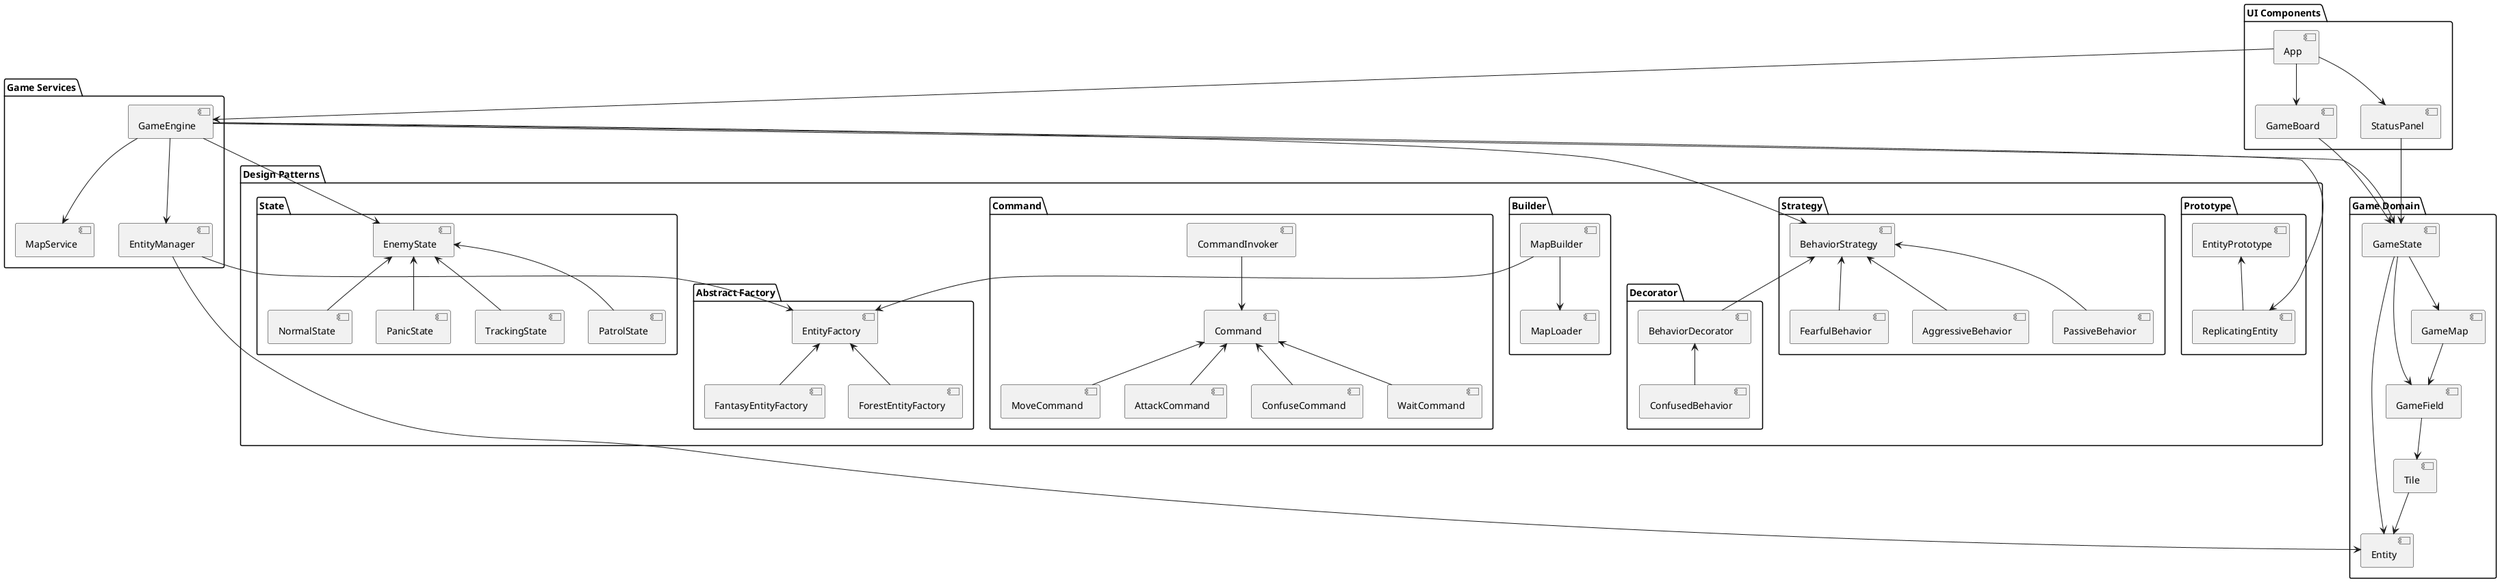 @startuml Component Diagram

package "Game Domain" {
  [Entity] as DOM_Entity
  [Tile] as DOM_Tile
  [GameField] as DOM_GameField
  [GameMap] as DOM_GameMap
  [GameState] as DOM_GameState
}

package "Game Services" {
  [MapService] as SRV_MapService
  [GameEngine] as SRV_GameEngine
  [EntityManager] as SRV_EntityManager
}

package "Design Patterns" {
  package "Strategy" {
    [BehaviorStrategy] as PAT_Strategy
    [AggressiveBehavior] as PAT_Aggressive
    [PassiveBehavior] as PAT_Passive
    [FearfulBehavior] as PAT_Fearful
  }
  
  package "Decorator" {
    [BehaviorDecorator] as PAT_Decorator
    [ConfusedBehavior] as PAT_ConfusedBehavior
  }
  
  package "Builder" {
    [MapLoader] as PAT_MapLoader
    [MapBuilder] as PAT_Builder
  }
  
  package "Abstract Factory" {
    [EntityFactory] as PAT_Factory
    [FantasyEntityFactory] as PAT_FantasyFactory
    [ForestEntityFactory] as PAT_ForestFactory
  }
  
  package "Prototype" {
    [EntityPrototype] as PAT_EntityPrototype
    [ReplicatingEntity] as PAT_ReplicatingEntity
  }
  
  package "Command" {
    [Command] as PAT_Command
    [MoveCommand] as PAT_MoveCommand
    [AttackCommand] as PAT_AttackCommand
    [ConfuseCommand] as PAT_ConfuseCommand
    [WaitCommand] as PAT_WaitCommand
    [CommandInvoker] as PAT_CommandInvoker
  }
  
  package "State" {
    [EnemyState] as PAT_EnemyState
    [NormalState] as PAT_NormalState
    [PanicState] as PAT_PanicState
    [TrackingState] as PAT_TrackingState
    [PatrolState] as PAT_PatrolState
  }
}

package "UI Components" {
  [GameBoard] as UI_GameBoard
  [StatusPanel] as UI_StatusPanel
  [App] as UI_App
}

' Domain relationships
DOM_GameMap --> DOM_GameField
DOM_GameField --> DOM_Tile
DOM_Tile --> DOM_Entity
DOM_GameState --> DOM_GameMap
DOM_GameState --> DOM_GameField
DOM_GameState --> DOM_Entity

' Service relationships
SRV_GameEngine --> SRV_MapService
SRV_GameEngine --> SRV_EntityManager
SRV_GameEngine --> DOM_GameState
SRV_GameEngine --> PAT_Strategy
SRV_GameEngine --> PAT_EnemyState
SRV_GameEngine --> PAT_ReplicatingEntity

SRV_EntityManager --> PAT_Factory
SRV_EntityManager --> DOM_Entity

' Pattern relationships
PAT_Strategy <-- PAT_Aggressive
PAT_Strategy <-- PAT_Passive
PAT_Strategy <-- PAT_Fearful

PAT_Strategy <-- PAT_Decorator
PAT_Decorator <-- PAT_ConfusedBehavior

PAT_Builder --> PAT_MapLoader
PAT_Builder --> PAT_Factory

PAT_Factory <-- PAT_FantasyFactory
PAT_Factory <-- PAT_ForestFactory

PAT_Command <-- PAT_MoveCommand
PAT_Command <-- PAT_AttackCommand
PAT_Command <-- PAT_ConfuseCommand
PAT_Command <-- PAT_WaitCommand
PAT_CommandInvoker --> PAT_Command

PAT_EnemyState <-- PAT_NormalState
PAT_EnemyState <-- PAT_PanicState
PAT_EnemyState <-- PAT_TrackingState
PAT_EnemyState <-- PAT_PatrolState

PAT_EntityPrototype <-- PAT_ReplicatingEntity

' UI Component relationships
UI_App --> UI_GameBoard
UI_App --> UI_StatusPanel
UI_App --> SRV_GameEngine

UI_GameBoard --> DOM_GameState
UI_StatusPanel --> DOM_GameState

@enduml
